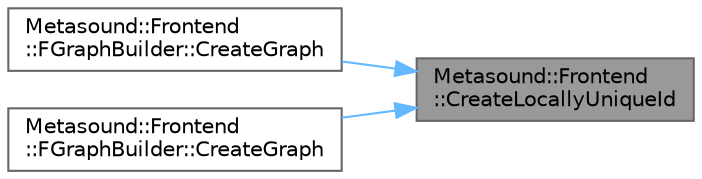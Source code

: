 digraph "Metasound::Frontend::CreateLocallyUniqueId"
{
 // INTERACTIVE_SVG=YES
 // LATEX_PDF_SIZE
  bgcolor="transparent";
  edge [fontname=Helvetica,fontsize=10,labelfontname=Helvetica,labelfontsize=10];
  node [fontname=Helvetica,fontsize=10,shape=box,height=0.2,width=0.4];
  rankdir="RL";
  Node1 [id="Node000001",label="Metasound::Frontend\l::CreateLocallyUniqueId",height=0.2,width=0.4,color="gray40", fillcolor="grey60", style="filled", fontcolor="black",tooltip=" "];
  Node1 -> Node2 [id="edge1_Node000001_Node000002",dir="back",color="steelblue1",style="solid",tooltip=" "];
  Node2 [id="Node000002",label="Metasound::Frontend\l::FGraphBuilder::CreateGraph",height=0.2,width=0.4,color="grey40", fillcolor="white", style="filled",URL="$d4/d26/classMetasound_1_1Frontend_1_1FGraphBuilder.html#a34e2ede008d18598235924cf2c964efa",tooltip=" "];
  Node1 -> Node3 [id="edge2_Node000001_Node000003",dir="back",color="steelblue1",style="solid",tooltip=" "];
  Node3 [id="Node000003",label="Metasound::Frontend\l::FGraphBuilder::CreateGraph",height=0.2,width=0.4,color="grey40", fillcolor="white", style="filled",URL="$d4/d26/classMetasound_1_1Frontend_1_1FGraphBuilder.html#a574efb74597b9b5bd32f961b4a29af51",tooltip=" "];
}
